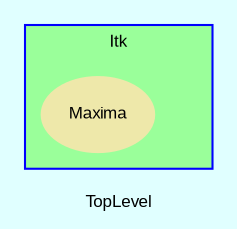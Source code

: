 digraph TopLevel {
    fontname = Arial
    compound = true
    fontsize = 8
    label = "TopLevel"
    bgcolor = lightcyan1
    node [
        fontname = Arial,
        color = black,
        fontsize = 8
    ]

    subgraph cluster_Itk {
        fontname = Arial
        color = blue
        URL = "classes/Itk.html"
        style = filled
        label = "Itk"
        fillcolor = palegreen1
        Itk [
            shape = plaintext,
            height = 0.01,
            width = 0.01,
            label = ""
        ]

        Itk__Maxima [
            shape = ellipse,
            fontcolor = black,
            color = palegoldenrod,
            URL = "classes/Itk/Maxima.html",
            style = filled,
            label = "Maxima"
        ]

    }

}


